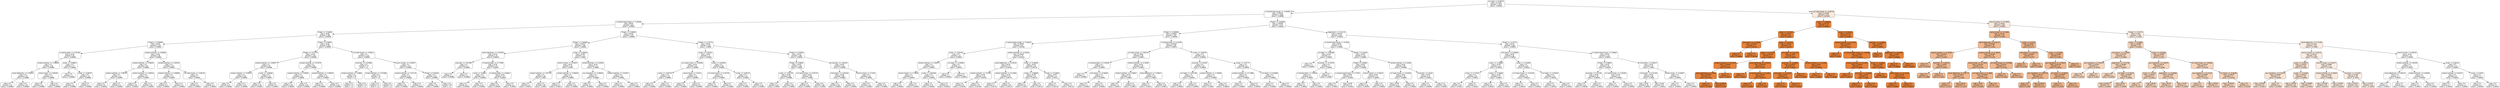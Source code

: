 digraph Tree {
node [shape=box, style="filled, rounded", color="black", fontname=helvetica] ;
edge [fontname=helvetica] ;
0 [label="LLC-loads <= 0.69775\nmae = 0.07195\nsamples = 1575\nvalue = -0.99984", fillcolor="#e5813900"] ;
1 [label="L1-dcache-load-misses <= -0.59353\nmae = 0.00034\nsamples = 1396\nvalue = -0.99988", fillcolor="#e5813900"] ;
0 -> 1 [labeldistance=2.5, labelangle=45, headlabel="True"] ;
2 [label="L1-dcache-load-misses <= -0.96494\nmae = 8e-05\nsamples = 921\nvalue = -0.99993", fillcolor="#e5813900"] ;
1 -> 2 ;
3 [label="Thread <= -0.63636\nmae = 3e-05\nsamples = 484\nvalue = -0.99999", fillcolor="#e5813900"] ;
2 -> 3 ;
4 [label="Thread <= -0.90909\nmae = 3e-05\nsamples = 129\nvalue = -0.99993", fillcolor="#e5813900"] ;
3 -> 4 ;
5 [label="L1-dcache-loads <= -0.97403\nmae = 1e-05\nsamples = 63\nvalue = -0.99989", fillcolor="#e5813900"] ;
4 -> 5 ;
6 [label="context-switches <= -0.99939\nmae = 0.0\nsamples = 46\nvalue = -0.99989", fillcolor="#e5813900"] ;
5 -> 6 ;
7 [label="cache-references <= -0.99222\nmae = 0.0\nsamples = 35\nvalue = -0.99989", fillcolor="#e5813900"] ;
6 -> 7 ;
8 [label="mae = 0.0\nsamples = 12\nvalue = -0.99989", fillcolor="#e5813900"] ;
7 -> 8 ;
9 [label="mae = 0.0\nsamples = 23\nvalue = -0.99989", fillcolor="#e5813900"] ;
7 -> 9 ;
10 [label="cache-misses <= -0.99282\nmae = 0.0\nsamples = 11\nvalue = -0.99989", fillcolor="#e5813900"] ;
6 -> 10 ;
11 [label="mae = 0.0\nsamples = 8\nvalue = -0.99989", fillcolor="#e5813900"] ;
10 -> 11 ;
12 [label="mae = 0.0\nsamples = 3\nvalue = -0.99989", fillcolor="#e5813900"] ;
10 -> 12 ;
13 [label="cycles <= -0.98821\nmae = 0.0\nsamples = 17\nvalue = -0.99986", fillcolor="#e5813900"] ;
5 -> 13 ;
14 [label="mae = 0.0\nsamples = 7\nvalue = -0.99986", fillcolor="#e5813900"] ;
13 -> 14 ;
15 [label="cycles <= -0.98797\nmae = 0.0\nsamples = 10\nvalue = -0.99986", fillcolor="#e5813900"] ;
13 -> 15 ;
16 [label="mae = 0.0\nsamples = 9\nvalue = -0.99986", fillcolor="#e5813900"] ;
15 -> 16 ;
17 [label="mae = 0.0\nsamples = 1\nvalue = -0.99986", fillcolor="#e5813900"] ;
15 -> 17 ;
18 [label="context-switches <= -0.99263\nmae = 1e-05\nsamples = 66\nvalue = -0.99994", fillcolor="#e5813900"] ;
4 -> 18 ;
19 [label="context-switches <= -0.99642\nmae = 0.0\nsamples = 48\nvalue = -0.99994", fillcolor="#e5813900"] ;
18 -> 19 ;
20 [label="context-switches <= -0.99745\nmae = 0.0\nsamples = 11\nvalue = -0.99995", fillcolor="#e5813900"] ;
19 -> 20 ;
21 [label="mae = 0.0\nsamples = 6\nvalue = -0.99995", fillcolor="#e5813900"] ;
20 -> 21 ;
22 [label="mae = 0.0\nsamples = 5\nvalue = -0.99995", fillcolor="#e5813900"] ;
20 -> 22 ;
23 [label="context-switches <= -0.99516\nmae = 0.0\nsamples = 37\nvalue = -0.99994", fillcolor="#e5813900"] ;
19 -> 23 ;
24 [label="mae = 0.0\nsamples = 18\nvalue = -0.99994", fillcolor="#e5813900"] ;
23 -> 24 ;
25 [label="mae = 0.0\nsamples = 19\nvalue = -0.99994", fillcolor="#e5813900"] ;
23 -> 25 ;
26 [label="context-switches <= -0.98706\nmae = 0.0\nsamples = 18\nvalue = -0.99993", fillcolor="#e5813900"] ;
18 -> 26 ;
27 [label="context-switches <= -0.98908\nmae = 0.0\nsamples = 11\nvalue = -0.99993", fillcolor="#e5813900"] ;
26 -> 27 ;
28 [label="mae = 0.0\nsamples = 5\nvalue = -0.99993", fillcolor="#e5813900"] ;
27 -> 28 ;
29 [label="mae = 0.0\nsamples = 6\nvalue = -0.99993", fillcolor="#e5813900"] ;
27 -> 29 ;
30 [label="LLC-load-misses <= -0.99716\nmae = 0.0\nsamples = 7\nvalue = -0.99993", fillcolor="#e5813900"] ;
26 -> 30 ;
31 [label="mae = 0.0\nsamples = 6\nvalue = -0.99993", fillcolor="#e5813900"] ;
30 -> 31 ;
32 [label="mae = 0.0\nsamples = 1\nvalue = -0.99993", fillcolor="#e5813900"] ;
30 -> 32 ;
33 [label="Thread <= 0.09091\nmae = 1e-05\nsamples = 355\nvalue = -0.99999", fillcolor="#e5813900"] ;
3 -> 33 ;
34 [label="Thread <= -0.27273\nmae = 1e-05\nsamples = 136\nvalue = -0.99998", fillcolor="#e5813900"] ;
33 -> 34 ;
35 [label="context-switches <= -0.98207\nmae = 0.0\nsamples = 67\nvalue = -0.99998", fillcolor="#e5813900"] ;
34 -> 35 ;
36 [label="context-switches <= -0.99216\nmae = 0.0\nsamples = 46\nvalue = -0.99998", fillcolor="#e5813900"] ;
35 -> 36 ;
37 [label="mae = 0.0\nsamples = 27\nvalue = -0.99998", fillcolor="#e5813900"] ;
36 -> 37 ;
38 [label="mae = 0.0\nsamples = 19\nvalue = -0.99998", fillcolor="#e5813900"] ;
36 -> 38 ;
39 [label="cycles <= -0.98482\nmae = 0.0\nsamples = 21\nvalue = -0.99997", fillcolor="#e5813900"] ;
35 -> 39 ;
40 [label="mae = 0.0\nsamples = 16\nvalue = -0.99997", fillcolor="#e5813900"] ;
39 -> 40 ;
41 [label="mae = 0.0\nsamples = 5\nvalue = -0.99997", fillcolor="#e5813900"] ;
39 -> 41 ;
42 [label="context-switches <= -0.97879\nmae = 0.0\nsamples = 69\nvalue = -0.99999", fillcolor="#e5813900"] ;
34 -> 42 ;
43 [label="context-switches <= -0.98932\nmae = 0.0\nsamples = 44\nvalue = -0.99999", fillcolor="#e5813900"] ;
42 -> 43 ;
44 [label="mae = 0.0\nsamples = 28\nvalue = -0.99999", fillcolor="#e5813900"] ;
43 -> 44 ;
45 [label="mae = 0.0\nsamples = 16\nvalue = -0.99999", fillcolor="#e5813900"] ;
43 -> 45 ;
46 [label="context-switches <= -0.96675\nmae = 0.0\nsamples = 25\nvalue = -0.99998", fillcolor="#e5813900"] ;
42 -> 46 ;
47 [label="mae = 0.0\nsamples = 6\nvalue = -0.99998", fillcolor="#e5813900"] ;
46 -> 47 ;
48 [label="mae = 0.0\nsamples = 19\nvalue = -0.99998", fillcolor="#e5813900"] ;
46 -> 48 ;
49 [label="LLC-load-misses <= -0.99411\nmae = 0.0\nsamples = 219\nvalue = -0.99999", fillcolor="#e5813900"] ;
33 -> 49 ;
50 [label="branches <= -0.97688\nmae = 0.0\nsamples = 72\nvalue = -1.0", fillcolor="#e5813900"] ;
49 -> 50 ;
51 [label="context-switches <= -0.9865\nmae = 0.0\nsamples = 50\nvalue = -1.0", fillcolor="#e5813900"] ;
50 -> 51 ;
52 [label="mae = 0.0\nsamples = 27\nvalue = -1.0", fillcolor="#e5813900"] ;
51 -> 52 ;
53 [label="mae = 0.0\nsamples = 23\nvalue = -1.0", fillcolor="#e5813900"] ;
51 -> 53 ;
54 [label="context-switches <= -0.97688\nmae = 0.0\nsamples = 22\nvalue = -1.0", fillcolor="#e5813900"] ;
50 -> 54 ;
55 [label="mae = 0.0\nsamples = 17\nvalue = -1.0", fillcolor="#e5813900"] ;
54 -> 55 ;
56 [label="mae = 0.0\nsamples = 5\nvalue = -1.0", fillcolor="#e5813900"] ;
54 -> 56 ;
57 [label="branch-misses <= -0.95207\nmae = 0.0\nsamples = 147\nvalue = -0.99999", fillcolor="#e5813900"] ;
49 -> 57 ;
58 [label="context-switches <= -0.97119\nmae = 0.0\nsamples = 23\nvalue = -0.99999", fillcolor="#e5813900"] ;
57 -> 58 ;
59 [label="mae = 0.0\nsamples = 16\nvalue = -0.99999", fillcolor="#e5813900"] ;
58 -> 59 ;
60 [label="mae = 0.0\nsamples = 7\nvalue = -0.99999", fillcolor="#e5813900"] ;
58 -> 60 ;
61 [label="Thread <= 0.81818\nmae = 0.0\nsamples = 124\nvalue = -0.99999", fillcolor="#e5813900"] ;
57 -> 61 ;
62 [label="mae = 0.0\nsamples = 76\nvalue = -0.99999", fillcolor="#e5813900"] ;
61 -> 62 ;
63 [label="mae = 0.0\nsamples = 48\nvalue = -1.0", fillcolor="#e5813900"] ;
61 -> 63 ;
64 [label="Thread <= -0.63636\nmae = 9e-05\nsamples = 437\nvalue = -0.99989", fillcolor="#e5813900"] ;
2 -> 64 ;
65 [label="Thread <= -0.90909\nmae = 0.00011\nsamples = 100\nvalue = -0.99963", fillcolor="#e5813900"] ;
64 -> 65 ;
66 [label="cache-references <= -0.97046\nmae = 3e-05\nsamples = 43\nvalue = -0.99948", fillcolor="#e5813900"] ;
65 -> 66 ;
67 [label="branches <= -0.97589\nmae = 0.0\nsamples = 2\nvalue = -0.99986", fillcolor="#e5813900"] ;
66 -> 67 ;
68 [label="mae = 0.0\nsamples = 1\nvalue = -0.99986", fillcolor="#e5813900"] ;
67 -> 68 ;
69 [label="mae = 0.0\nsamples = 1\nvalue = -0.99986", fillcolor="#e5813900"] ;
67 -> 69 ;
70 [label="L1-dcache-loads <= -0.77398\nmae = 1e-05\nsamples = 41\nvalue = -0.99947", fillcolor="#e5813900"] ;
66 -> 70 ;
71 [label="cycles <= -0.8601\nmae = 0.0\nsamples = 21\nvalue = -0.99948", fillcolor="#e5813900"] ;
70 -> 71 ;
72 [label="mae = 0.0\nsamples = 6\nvalue = -0.99948", fillcolor="#e5813900"] ;
71 -> 72 ;
73 [label="mae = 0.0\nsamples = 15\nvalue = -0.99948", fillcolor="#e5813900"] ;
71 -> 73 ;
74 [label="L1-dcache-loads <= -0.66811\nmae = 1e-05\nsamples = 20\nvalue = -0.99945", fillcolor="#e5813900"] ;
70 -> 74 ;
75 [label="mae = 0.0\nsamples = 19\nvalue = -0.99945", fillcolor="#e5813900"] ;
74 -> 75 ;
76 [label="mae = 0.0\nsamples = 1\nvalue = -0.99934", fillcolor="#e5813900"] ;
74 -> 76 ;
77 [label="cycles <= -0.82963\nmae = 2e-05\nsamples = 57\nvalue = -0.9997", fillcolor="#e5813900"] ;
65 -> 77 ;
78 [label="branch-misses <= -0.35507\nmae = 1e-05\nsamples = 44\nvalue = -0.9997", fillcolor="#e5813900"] ;
77 -> 78 ;
79 [label="context-switches <= -0.87143\nmae = 0.0\nsamples = 29\nvalue = -0.9997", fillcolor="#e5813900"] ;
78 -> 79 ;
80 [label="mae = 0.0\nsamples = 3\nvalue = -0.99972", fillcolor="#e5813900"] ;
79 -> 80 ;
81 [label="mae = 0.0\nsamples = 26\nvalue = -0.9997", fillcolor="#e5813900"] ;
79 -> 81 ;
82 [label="context-switches <= -0.86945\nmae = 0.0\nsamples = 15\nvalue = -0.99969", fillcolor="#e5813900"] ;
78 -> 82 ;
83 [label="mae = 0.0\nsamples = 1\nvalue = -0.99971", fillcolor="#e5813900"] ;
82 -> 83 ;
84 [label="mae = 0.0\nsamples = 14\nvalue = -0.99969", fillcolor="#e5813900"] ;
82 -> 84 ;
85 [label="context-switches <= -0.83533\nmae = 1e-05\nsamples = 13\nvalue = -0.99963", fillcolor="#e5813900"] ;
77 -> 85 ;
86 [label="cpu-migrations <= -0.99928\nmae = 0.0\nsamples = 3\nvalue = -0.99966", fillcolor="#e5813900"] ;
85 -> 86 ;
87 [label="mae = 0.0\nsamples = 1\nvalue = -0.99965", fillcolor="#e5813900"] ;
86 -> 87 ;
88 [label="mae = 0.0\nsamples = 2\nvalue = -0.99966", fillcolor="#e5813900"] ;
86 -> 88 ;
89 [label="context-switches <= -0.82817\nmae = 0.0\nsamples = 10\nvalue = -0.99962", fillcolor="#e5813900"] ;
85 -> 89 ;
90 [label="mae = 0.0\nsamples = 4\nvalue = -0.99963", fillcolor="#e5813900"] ;
89 -> 90 ;
91 [label="mae = 0.0\nsamples = 6\nvalue = -0.99962", fillcolor="#e5813900"] ;
89 -> 91 ;
92 [label="Thread <= -0.27273\nmae = 3e-05\nsamples = 337\nvalue = -0.9999", fillcolor="#e5813900"] ;
64 -> 92 ;
93 [label="cycles <= -0.82311\nmae = 1e-05\nsamples = 71\nvalue = -0.99983", fillcolor="#e5813900"] ;
92 -> 93 ;
94 [label="LLC-store-misses <= -0.93654\nmae = 1e-05\nsamples = 41\nvalue = -0.99985", fillcolor="#e5813900"] ;
93 -> 94 ;
95 [label="cycles <= -0.84725\nmae = 0.0\nsamples = 26\nvalue = -0.99985", fillcolor="#e5813900"] ;
94 -> 95 ;
96 [label="mae = 0.0\nsamples = 5\nvalue = -0.99985", fillcolor="#e5813900"] ;
95 -> 96 ;
97 [label="mae = 0.0\nsamples = 21\nvalue = -0.99985", fillcolor="#e5813900"] ;
95 -> 97 ;
98 [label="cache-misses <= -0.9221\nmae = 0.0\nsamples = 15\nvalue = -0.99983", fillcolor="#e5813900"] ;
94 -> 98 ;
99 [label="mae = 0.0\nsamples = 9\nvalue = -0.99983", fillcolor="#e5813900"] ;
98 -> 99 ;
100 [label="mae = 0.0\nsamples = 6\nvalue = -0.99983", fillcolor="#e5813900"] ;
98 -> 100 ;
101 [label="cycles <= -0.81005\nmae = 0.0\nsamples = 30\nvalue = -0.99981", fillcolor="#e5813900"] ;
93 -> 101 ;
102 [label="LLC-store-misses <= -0.92705\nmae = 0.0\nsamples = 6\nvalue = -0.99983", fillcolor="#e5813900"] ;
101 -> 102 ;
103 [label="mae = 0.0\nsamples = 5\nvalue = -0.99983", fillcolor="#e5813900"] ;
102 -> 103 ;
104 [label="mae = 0.0\nsamples = 1\nvalue = -0.99982", fillcolor="#e5813900"] ;
102 -> 104 ;
105 [label="cycles <= -0.80115\nmae = 0.0\nsamples = 24\nvalue = -0.99981", fillcolor="#e5813900"] ;
101 -> 105 ;
106 [label="mae = 0.0\nsamples = 12\nvalue = -0.99981", fillcolor="#e5813900"] ;
105 -> 106 ;
107 [label="mae = 0.0\nsamples = 12\nvalue = -0.99981", fillcolor="#e5813900"] ;
105 -> 107 ;
108 [label="Thread <= 0.45455\nmae = 2e-05\nsamples = 266\nvalue = -0.99991", fillcolor="#e5813900"] ;
92 -> 108 ;
109 [label="Thread <= 0.09091\nmae = 1e-05\nsamples = 135\nvalue = -0.9999", fillcolor="#e5813900"] ;
108 -> 109 ;
110 [label="cycles <= -0.81745\nmae = 1e-05\nsamples = 66\nvalue = -0.99988", fillcolor="#e5813900"] ;
109 -> 110 ;
111 [label="mae = 0.0\nsamples = 23\nvalue = -0.9999", fillcolor="#e5813900"] ;
110 -> 111 ;
112 [label="mae = 0.0\nsamples = 43\nvalue = -0.99987", fillcolor="#e5813900"] ;
110 -> 112 ;
113 [label="LLC-store-misses <= -0.95775\nmae = 1e-05\nsamples = 69\nvalue = -0.9999", fillcolor="#e5813900"] ;
109 -> 113 ;
114 [label="mae = 0.0\nsamples = 21\nvalue = -0.99992", fillcolor="#e5813900"] ;
113 -> 114 ;
115 [label="mae = 0.0\nsamples = 48\nvalue = -0.9999", fillcolor="#e5813900"] ;
113 -> 115 ;
116 [label="branches <= -0.61941\nmae = 1e-05\nsamples = 131\nvalue = -0.99993", fillcolor="#e5813900"] ;
108 -> 116 ;
117 [label="instructions <= -0.66154\nmae = 1e-05\nsamples = 88\nvalue = -0.99994", fillcolor="#e5813900"] ;
116 -> 117 ;
118 [label="mae = 0.0\nsamples = 46\nvalue = -0.99994", fillcolor="#e5813900"] ;
117 -> 118 ;
119 [label="mae = 0.0\nsamples = 42\nvalue = -0.99993", fillcolor="#e5813900"] ;
117 -> 119 ;
120 [label="branch-misses <= -0.3181\nmae = 0.0\nsamples = 43\nvalue = -0.99991", fillcolor="#e5813900"] ;
116 -> 120 ;
121 [label="mae = 0.0\nsamples = 12\nvalue = -0.99991", fillcolor="#e5813900"] ;
120 -> 121 ;
122 [label="mae = 0.0\nsamples = 31\nvalue = -0.99991", fillcolor="#e5813900"] ;
120 -> 122 ;
123 [label="Thread <= -0.63636\nmae = 0.00049\nsamples = 475\nvalue = -0.99939", fillcolor="#e5813900"] ;
1 -> 123 ;
124 [label="Thread <= -0.90909\nmae = 0.00063\nsamples = 161\nvalue = -0.99839", fillcolor="#e5813900"] ;
123 -> 124 ;
125 [label="L1-dcache-load-misses <= -0.00622\nmae = 0.00055\nsamples = 92\nvalue = -0.99766", fillcolor="#e5813900"] ;
124 -> 125 ;
126 [label="cycles <= -0.81242\nmae = 0.0\nsamples = 22\nvalue = -0.99934", fillcolor="#e5813900"] ;
125 -> 126 ;
127 [label="context-switches <= -0.85672\nmae = 0.0\nsamples = 19\nvalue = -0.99934", fillcolor="#e5813900"] ;
126 -> 127 ;
128 [label="branch-misses <= -0.78263\nmae = 0.0\nsamples = 5\nvalue = -0.99934", fillcolor="#e5813900"] ;
127 -> 128 ;
129 [label="mae = 0.0\nsamples = 4\nvalue = -0.99934", fillcolor="#e5813900"] ;
128 -> 129 ;
130 [label="mae = 0.0\nsamples = 1\nvalue = -0.99934", fillcolor="#e5813900"] ;
128 -> 130 ;
131 [label="cycles <= -0.81288\nmae = 0.0\nsamples = 14\nvalue = -0.99934", fillcolor="#e5813900"] ;
127 -> 131 ;
132 [label="mae = 0.0\nsamples = 12\nvalue = -0.99934", fillcolor="#e5813900"] ;
131 -> 132 ;
133 [label="mae = 0.0\nsamples = 2\nvalue = -0.99934", fillcolor="#e5813900"] ;
131 -> 133 ;
134 [label="LLC-loads <= -0.92854\nmae = 0.0\nsamples = 3\nvalue = -0.99934", fillcolor="#e5813900"] ;
126 -> 134 ;
135 [label="mae = 0.0\nsamples = 2\nvalue = -0.99934", fillcolor="#e5813900"] ;
134 -> 135 ;
136 [label="mae = 0.0\nsamples = 1\nvalue = -0.99933", fillcolor="#e5813900"] ;
134 -> 136 ;
137 [label="context-switches <= -0.35405\nmae = 0.00019\nsamples = 70\nvalue = -0.99764", fillcolor="#e5813900"] ;
125 -> 137 ;
138 [label="cache-references <= -0.49116\nmae = 6e-05\nsamples = 47\nvalue = -0.99766", fillcolor="#e5813900"] ;
137 -> 138 ;
139 [label="context-switches <= -0.4143\nmae = 1e-05\nsamples = 24\nvalue = -0.99764", fillcolor="#e5813900"] ;
138 -> 139 ;
140 [label="mae = 0.0\nsamples = 9\nvalue = -0.99765", fillcolor="#e5813900"] ;
139 -> 140 ;
141 [label="mae = 0.0\nsamples = 15\nvalue = -0.99763", fillcolor="#e5813900"] ;
139 -> 141 ;
142 [label="context-switches <= -0.44384\nmae = 1e-05\nsamples = 23\nvalue = -0.99775", fillcolor="#e5813900"] ;
138 -> 142 ;
143 [label="mae = 0.0\nsamples = 7\nvalue = -0.99776", fillcolor="#e5813900"] ;
142 -> 143 ;
144 [label="mae = 0.0\nsamples = 16\nvalue = -0.99775", fillcolor="#e5813900"] ;
142 -> 144 ;
145 [label="cycles <= -0.08292\nmae = 1e-05\nsamples = 23\nvalue = -0.99718", fillcolor="#e5813900"] ;
137 -> 145 ;
146 [label="cycles <= -0.08663\nmae = 1e-05\nsamples = 12\nvalue = -0.99719", fillcolor="#e5813900"] ;
145 -> 146 ;
147 [label="mae = 0.0\nsamples = 6\nvalue = -0.9972", fillcolor="#e5813900"] ;
146 -> 147 ;
148 [label="mae = 0.0\nsamples = 6\nvalue = -0.99719", fillcolor="#e5813900"] ;
146 -> 148 ;
149 [label="cycles <= -0.07862\nmae = 1e-05\nsamples = 11\nvalue = -0.99717", fillcolor="#e5813900"] ;
145 -> 149 ;
150 [label="mae = 0.0\nsamples = 7\nvalue = -0.99718", fillcolor="#e5813900"] ;
149 -> 150 ;
151 [label="mae = 0.0\nsamples = 4\nvalue = -0.99715", fillcolor="#e5813900"] ;
149 -> 151 ;
152 [label="L1-dcache-stores <= 0.54299\nmae = 0.00016\nsamples = 69\nvalue = -0.99871", fillcolor="#e5813900"] ;
124 -> 152 ;
153 [label="LLC-load-misses <= -0.86715\nmae = 0.0001\nsamples = 49\nvalue = -0.99871", fillcolor="#e5813900"] ;
152 -> 153 ;
154 [label="L1-dcache-loads <= -0.56546\nmae = 0.0\nsamples = 5\nvalue = -0.99962", fillcolor="#e5813900"] ;
153 -> 154 ;
155 [label="mae = 0.0\nsamples = 1\nvalue = -0.99964", fillcolor="#e5813900"] ;
154 -> 155 ;
156 [label="instructions <= -0.56583\nmae = 0.0\nsamples = 4\nvalue = -0.99962", fillcolor="#e5813900"] ;
154 -> 156 ;
157 [label="mae = 0.0\nsamples = 1\nvalue = -0.99963", fillcolor="#e5813900"] ;
156 -> 157 ;
158 [label="mae = 0.0\nsamples = 3\nvalue = -0.99962", fillcolor="#e5813900"] ;
156 -> 158 ;
159 [label="context-switches <= -0.33997\nmae = 1e-05\nsamples = 44\nvalue = -0.99871", fillcolor="#e5813900"] ;
153 -> 159 ;
160 [label="context-switches <= -0.36837\nmae = 1e-05\nsamples = 21\nvalue = -0.99872", fillcolor="#e5813900"] ;
159 -> 160 ;
161 [label="mae = 0.0\nsamples = 1\nvalue = -0.99877", fillcolor="#e5813900"] ;
160 -> 161 ;
162 [label="mae = 0.0\nsamples = 20\nvalue = -0.99872", fillcolor="#e5813900"] ;
160 -> 162 ;
163 [label="cache-references <= -0.59972\nmae = 0.0\nsamples = 23\nvalue = -0.99871", fillcolor="#e5813900"] ;
159 -> 163 ;
164 [label="mae = 0.0\nsamples = 7\nvalue = -0.99871", fillcolor="#e5813900"] ;
163 -> 164 ;
165 [label="mae = 0.0\nsamples = 16\nvalue = -0.99871", fillcolor="#e5813900"] ;
163 -> 165 ;
166 [label="cycles <= -0.08275\nmae = 0.0\nsamples = 20\nvalue = -0.99839", fillcolor="#e5813900"] ;
152 -> 166 ;
167 [label="branches <= 0.25267\nmae = 0.0\nsamples = 12\nvalue = -0.99839", fillcolor="#e5813900"] ;
166 -> 167 ;
168 [label="LLC-loads <= -0.51796\nmae = 0.0\nsamples = 8\nvalue = -0.99839", fillcolor="#e5813900"] ;
167 -> 168 ;
169 [label="mae = 0.0\nsamples = 6\nvalue = -0.99839", fillcolor="#e5813900"] ;
168 -> 169 ;
170 [label="mae = 0.0\nsamples = 2\nvalue = -0.99839", fillcolor="#e5813900"] ;
168 -> 170 ;
171 [label="context-switches <= -0.18659\nmae = 0.0\nsamples = 4\nvalue = -0.99839", fillcolor="#e5813900"] ;
167 -> 171 ;
172 [label="mae = 0.0\nsamples = 1\nvalue = -0.9984", fillcolor="#e5813900"] ;
171 -> 172 ;
173 [label="mae = 0.0\nsamples = 3\nvalue = -0.99839", fillcolor="#e5813900"] ;
171 -> 173 ;
174 [label="cycles <= -0.07771\nmae = 0.0\nsamples = 8\nvalue = -0.99838", fillcolor="#e5813900"] ;
166 -> 174 ;
175 [label="context-switches <= -0.17886\nmae = 0.0\nsamples = 6\nvalue = -0.99838", fillcolor="#e5813900"] ;
174 -> 175 ;
176 [label="mae = 0.0\nsamples = 2\nvalue = -0.99838", fillcolor="#e5813900"] ;
175 -> 176 ;
177 [label="mae = 0.0\nsamples = 4\nvalue = -0.99838", fillcolor="#e5813900"] ;
175 -> 177 ;
178 [label="LLC-stores <= 0.03688\nmae = 0.0\nsamples = 2\nvalue = -0.99838", fillcolor="#e5813900"] ;
174 -> 178 ;
179 [label="mae = 0.0\nsamples = 1\nvalue = -0.99838", fillcolor="#e5813900"] ;
178 -> 179 ;
180 [label="mae = 0.0\nsamples = 1\nvalue = -0.99838", fillcolor="#e5813900"] ;
178 -> 180 ;
181 [label="page-faults <= -0.51113\nmae = 0.00015\nsamples = 314\nvalue = -0.99948", fillcolor="#e5813900"] ;
123 -> 181 ;
182 [label="L1-dcache-load-misses <= -0.0056\nmae = 6e-05\nsamples = 131\nvalue = -0.99964", fillcolor="#e5813900"] ;
181 -> 182 ;
183 [label="LLC-loads <= -0.90289\nmae = 1e-05\nsamples = 9\nvalue = -0.99992", fillcolor="#e5813900"] ;
182 -> 183 ;
184 [label="mae = 0.0\nsamples = 2\nvalue = -0.99987", fillcolor="#e5813900"] ;
183 -> 184 ;
185 [label="branches <= -0.70378\nmae = 0.0\nsamples = 7\nvalue = -0.99992", fillcolor="#e5813900"] ;
183 -> 185 ;
186 [label="L1-dcache-loads <= -0.5626\nmae = 0.0\nsamples = 6\nvalue = -0.99992", fillcolor="#e5813900"] ;
185 -> 186 ;
187 [label="mae = 0.0\nsamples = 5\nvalue = -0.99992", fillcolor="#e5813900"] ;
186 -> 187 ;
188 [label="mae = 0.0\nsamples = 1\nvalue = -0.99993", fillcolor="#e5813900"] ;
186 -> 188 ;
189 [label="mae = 0.0\nsamples = 1\nvalue = -0.9999", fillcolor="#e5813900"] ;
185 -> 189 ;
190 [label="Thread <= 0.45455\nmae = 4e-05\nsamples = 122\nvalue = -0.99963", fillcolor="#e5813900"] ;
182 -> 190 ;
191 [label="Thread <= 0.09091\nmae = 4e-05\nsamples = 32\nvalue = -0.99955", fillcolor="#e5813900"] ;
190 -> 191 ;
192 [label="L1-dcache-load-misses <= 0.77537\nmae = 4e-05\nsamples = 5\nvalue = -0.99941", fillcolor="#e5813900"] ;
191 -> 192 ;
193 [label="mae = 0.0\nsamples = 1\nvalue = -0.99927", fillcolor="#e5813900"] ;
192 -> 193 ;
194 [label="mae = 1e-05\nsamples = 4\nvalue = -0.99941", fillcolor="#e5813900"] ;
192 -> 194 ;
195 [label="branch-misses <= -0.20872\nmae = 2e-05\nsamples = 27\nvalue = -0.99955", fillcolor="#e5813900"] ;
191 -> 195 ;
196 [label="mae = 0.0\nsamples = 15\nvalue = -0.99955", fillcolor="#e5813900"] ;
195 -> 196 ;
197 [label="mae = 0.0\nsamples = 12\nvalue = -0.99958", fillcolor="#e5813900"] ;
195 -> 197 ;
198 [label="context-switches <= 0.10464\nmae = 2e-05\nsamples = 90\nvalue = -0.99966", fillcolor="#e5813900"] ;
190 -> 198 ;
199 [label="LLC-load-misses <= -0.52928\nmae = 1e-05\nsamples = 43\nvalue = -0.99963", fillcolor="#e5813900"] ;
198 -> 199 ;
200 [label="mae = 1e-05\nsamples = 21\nvalue = -0.99964", fillcolor="#e5813900"] ;
199 -> 200 ;
201 [label="mae = 0.0\nsamples = 22\nvalue = -0.99962", fillcolor="#e5813900"] ;
199 -> 201 ;
202 [label="branches <= 0.0442\nmae = 1e-05\nsamples = 47\nvalue = -0.99967", fillcolor="#e5813900"] ;
198 -> 202 ;
203 [label="mae = 0.0\nsamples = 11\nvalue = -0.99968", fillcolor="#e5813900"] ;
202 -> 203 ;
204 [label="mae = 0.0\nsamples = 36\nvalue = -0.99967", fillcolor="#e5813900"] ;
202 -> 204 ;
205 [label="Thread <= -0.27273\nmae = 9e-05\nsamples = 183\nvalue = -0.99939", fillcolor="#e5813900"] ;
181 -> 205 ;
206 [label="instructions <= 0.59829\nmae = 4e-05\nsamples = 62\nvalue = -0.99924", fillcolor="#e5813900"] ;
205 -> 206 ;
207 [label="cycles <= -0.16966\nmae = 2e-05\nsamples = 41\nvalue = -0.99925", fillcolor="#e5813900"] ;
206 -> 207 ;
208 [label="cycles <= -0.17813\nmae = 0.0\nsamples = 20\nvalue = -0.99927", fillcolor="#e5813900"] ;
207 -> 208 ;
209 [label="mae = 0.0\nsamples = 13\nvalue = -0.99927", fillcolor="#e5813900"] ;
208 -> 209 ;
210 [label="mae = 0.0\nsamples = 7\nvalue = -0.99927", fillcolor="#e5813900"] ;
208 -> 210 ;
211 [label="cycles <= -0.15606\nmae = 1e-05\nsamples = 21\nvalue = -0.99924", fillcolor="#e5813900"] ;
207 -> 211 ;
212 [label="mae = 0.0\nsamples = 6\nvalue = -0.99925", fillcolor="#e5813900"] ;
211 -> 212 ;
213 [label="mae = 0.0\nsamples = 15\nvalue = -0.99923", fillcolor="#e5813900"] ;
211 -> 213 ;
214 [label="cycles <= -0.04356\nmae = 0.0\nsamples = 21\nvalue = -0.99916", fillcolor="#e5813900"] ;
206 -> 214 ;
215 [label="LLC-store-misses <= -0.87293\nmae = 0.0\nsamples = 6\nvalue = -0.99916", fillcolor="#e5813900"] ;
214 -> 215 ;
216 [label="mae = 0.0\nsamples = 4\nvalue = -0.99916", fillcolor="#e5813900"] ;
215 -> 216 ;
217 [label="mae = 0.0\nsamples = 2\nvalue = -0.99916", fillcolor="#e5813900"] ;
215 -> 217 ;
218 [label="LLC-loads <= -0.45619\nmae = 0.0\nsamples = 15\nvalue = -0.99916", fillcolor="#e5813900"] ;
214 -> 218 ;
219 [label="mae = 0.0\nsamples = 13\nvalue = -0.99916", fillcolor="#e5813900"] ;
218 -> 219 ;
220 [label="mae = 0.0\nsamples = 2\nvalue = -0.99915", fillcolor="#e5813900"] ;
218 -> 220 ;
221 [label="L1-dcache-load-misses <= 0.96907\nmae = 4e-05\nsamples = 121\nvalue = -0.99941", fillcolor="#e5813900"] ;
205 -> 221 ;
222 [label="Thread <= 0.09091\nmae = 3e-05\nsamples = 34\nvalue = -0.99949", fillcolor="#e5813900"] ;
221 -> 222 ;
223 [label="branches <= 0.11146\nmae = 1e-05\nsamples = 25\nvalue = -0.99948", fillcolor="#e5813900"] ;
222 -> 223 ;
224 [label="mae = 0.0\nsamples = 24\nvalue = -0.99948", fillcolor="#e5813900"] ;
223 -> 224 ;
225 [label="mae = 0.0\nsamples = 1\nvalue = -0.99941", fillcolor="#e5813900"] ;
223 -> 225 ;
226 [label="LLC-store-misses <= -0.63352\nmae = 1e-05\nsamples = 9\nvalue = -0.99958", fillcolor="#e5813900"] ;
222 -> 226 ;
227 [label="mae = 0.0\nsamples = 3\nvalue = -0.99955", fillcolor="#e5813900"] ;
226 -> 227 ;
228 [label="mae = 0.0\nsamples = 6\nvalue = -0.99958", fillcolor="#e5813900"] ;
226 -> 228 ;
229 [label="instructions <= 0.99147\nmae = 2e-05\nsamples = 87\nvalue = -0.9994", fillcolor="#e5813900"] ;
221 -> 229 ;
230 [label="instructions <= 0.21429\nmae = 1e-05\nsamples = 85\nvalue = -0.9994", fillcolor="#e5813900"] ;
229 -> 230 ;
231 [label="mae = 1e-05\nsamples = 18\nvalue = -0.99938", fillcolor="#e5813900"] ;
230 -> 231 ;
232 [label="mae = 1e-05\nsamples = 67\nvalue = -0.99941", fillcolor="#e5813900"] ;
230 -> 232 ;
233 [label="cache-misses <= -0.55657\nmae = 0.0\nsamples = 2\nvalue = -0.99955", fillcolor="#e5813900"] ;
229 -> 233 ;
234 [label="mae = 0.0\nsamples = 1\nvalue = -0.99955", fillcolor="#e5813900"] ;
233 -> 234 ;
235 [label="mae = 0.0\nsamples = 1\nvalue = -0.99955", fillcolor="#e5813900"] ;
233 -> 235 ;
236 [label="LLC-load-misses <= -0.69719\nmae = 0.42166\nsamples = 179\nvalue = -0.65338", fillcolor="#e581392c"] ;
0 -> 236 [labeldistance=2.5, labelangle=-45, headlabel="False"] ;
237 [label="cycles <= -0.36839\nmae = 0.00779\nsamples = 24\nvalue = 0.98606", fillcolor="#e58139fd"] ;
236 -> 237 ;
238 [label="cycles <= -0.37429\nmae = 0.00427\nsamples = 14\nvalue = 0.98251", fillcolor="#e58139fd"] ;
237 -> 238 ;
239 [label="instructions <= -0.33808\nmae = 0.00033\nsamples = 2\nvalue = 0.96726", fillcolor="#e58139fb"] ;
238 -> 239 ;
240 [label="mae = 0.0\nsamples = 1\nvalue = 0.96693", fillcolor="#e58139fb"] ;
239 -> 240 ;
241 [label="mae = 0.0\nsamples = 1\nvalue = 0.96758", fillcolor="#e58139fb"] ;
239 -> 241 ;
242 [label="cycles <= -0.37075\nmae = 0.00241\nsamples = 12\nvalue = 0.98279", fillcolor="#e58139fd"] ;
238 -> 242 ;
243 [label="cycles <= -0.37151\nmae = 0.00149\nsamples = 7\nvalue = 0.98071", fillcolor="#e58139fd"] ;
242 -> 243 ;
244 [label="context-switches <= -0.51318\nmae = 0.00063\nsamples = 4\nvalue = 0.9794", fillcolor="#e58139fc"] ;
243 -> 244 ;
245 [label="cache-references <= 0.5041\nmae = 0.00032\nsamples = 3\nvalue = 0.97916", fillcolor="#e58139fc"] ;
244 -> 245 ;
246 [label="mae = 0.0\nsamples = 1\nvalue = 0.97866", fillcolor="#e58139fc"] ;
245 -> 246 ;
247 [label="mae = 0.00024\nsamples = 2\nvalue = 0.9794", fillcolor="#e58139fc"] ;
245 -> 247 ;
248 [label="mae = 0.0\nsamples = 1\nvalue = 0.98071", fillcolor="#e58139fd"] ;
244 -> 248 ;
249 [label="cache-references <= 0.50555\nmae = 0.00019\nsamples = 3\nvalue = 0.9827", fillcolor="#e58139fd"] ;
243 -> 249 ;
250 [label="mae = 0.0\nsamples = 1\nvalue = 0.98231", fillcolor="#e58139fd"] ;
249 -> 250 ;
251 [label="L1-dcache-stores <= 0.20487\nmae = 9e-05\nsamples = 2\nvalue = 0.98279", fillcolor="#e58139fd"] ;
249 -> 251 ;
252 [label="mae = 0.0\nsamples = 1\nvalue = 0.98289", fillcolor="#e58139fd"] ;
251 -> 252 ;
253 [label="mae = 0.0\nsamples = 1\nvalue = 0.9827", fillcolor="#e58139fd"] ;
251 -> 253 ;
254 [label="LLC-stores <= -0.57125\nmae = 0.0006\nsamples = 5\nvalue = 0.98546", fillcolor="#e58139fd"] ;
242 -> 254 ;
255 [label="branches <= -0.26584\nmae = 0.00017\nsamples = 3\nvalue = 0.98541", fillcolor="#e58139fd"] ;
254 -> 255 ;
256 [label="instructions <= -0.33807\nmae = 3e-05\nsamples = 2\nvalue = 0.98543", fillcolor="#e58139fd"] ;
255 -> 256 ;
257 [label="mae = 0.0\nsamples = 1\nvalue = 0.98541", fillcolor="#e58139fd"] ;
256 -> 257 ;
258 [label="mae = 0.0\nsamples = 1\nvalue = 0.98546", fillcolor="#e58139fd"] ;
256 -> 258 ;
259 [label="mae = 0.0\nsamples = 1\nvalue = 0.98496", fillcolor="#e58139fd"] ;
255 -> 259 ;
260 [label="context-switches <= -0.51365\nmae = 1e-05\nsamples = 2\nvalue = 0.98668", fillcolor="#e58139fd"] ;
254 -> 260 ;
261 [label="mae = 0.0\nsamples = 1\nvalue = 0.98667", fillcolor="#e58139fd"] ;
260 -> 261 ;
262 [label="mae = 0.0\nsamples = 1\nvalue = 0.98669", fillcolor="#e58139fd"] ;
260 -> 262 ;
263 [label="cycles <= -0.36611\nmae = 0.00116\nsamples = 10\nvalue = 0.99654", fillcolor="#e58139ff"] ;
237 -> 263 ;
264 [label="context-switches <= -0.51341\nmae = 0.00046\nsamples = 7\nvalue = 0.99614", fillcolor="#e58139ff"] ;
263 -> 264 ;
265 [label="mae = 0.0\nsamples = 1\nvalue = 0.9948", fillcolor="#e58139fe"] ;
264 -> 265 ;
266 [label="L1-dcache-load-misses <= -0.42068\nmae = 0.00031\nsamples = 6\nvalue = 0.99629", fillcolor="#e58139ff"] ;
264 -> 266 ;
267 [label="context-switches <= -0.51324\nmae = 0.00014\nsamples = 3\nvalue = 0.99606", fillcolor="#e58139fe"] ;
266 -> 267 ;
268 [label="mae = 0.0\nsamples = 1\nvalue = 0.99572", fillcolor="#e58139fe"] ;
267 -> 268 ;
269 [label="branches <= -0.26699\nmae = 4e-05\nsamples = 2\nvalue = 0.9961", fillcolor="#e58139ff"] ;
267 -> 269 ;
270 [label="mae = 0.0\nsamples = 1\nvalue = 0.99614", fillcolor="#e58139ff"] ;
269 -> 270 ;
271 [label="mae = 0.0\nsamples = 1\nvalue = 0.99606", fillcolor="#e58139fe"] ;
269 -> 271 ;
272 [label="cycles <= -0.36642\nmae = 0.0001\nsamples = 3\nvalue = 0.99664", fillcolor="#e58139ff"] ;
266 -> 272 ;
273 [label="mae = 0.0\nsamples = 1\nvalue = 0.99643", fillcolor="#e58139ff"] ;
272 -> 273 ;
274 [label="cache-misses <= -0.74194\nmae = 5e-05\nsamples = 2\nvalue = 0.99669", fillcolor="#e58139ff"] ;
272 -> 274 ;
275 [label="mae = 0.0\nsamples = 1\nvalue = 0.99664", fillcolor="#e58139ff"] ;
274 -> 275 ;
276 [label="mae = 0.0\nsamples = 1\nvalue = 0.99675", fillcolor="#e58139ff"] ;
274 -> 276 ;
277 [label="branches <= -0.26635\nmae = 0.00047\nsamples = 3\nvalue = 0.99879", fillcolor="#e58139ff"] ;
263 -> 277 ;
278 [label="mae = 0.0\nsamples = 1\nvalue = 1.0", fillcolor="#e58139ff"] ;
277 -> 278 ;
279 [label="page-faults <= -0.93565\nmae = 0.0001\nsamples = 2\nvalue = 0.99869", fillcolor="#e58139ff"] ;
277 -> 279 ;
280 [label="mae = 0.0\nsamples = 1\nvalue = 0.99858", fillcolor="#e58139ff"] ;
279 -> 280 ;
281 [label="mae = 0.0\nsamples = 1\nvalue = 0.99879", fillcolor="#e58139ff"] ;
279 -> 281 ;
282 [label="branch-misses <= -0.79591\nmae = 0.23252\nsamples = 155\nvalue = -0.65805", fillcolor="#e581392c"] ;
236 -> 282 ;
283 [label="cache-misses <= -0.73803\nmae = 0.01237\nsamples = 19\nvalue = 0.11932", fillcolor="#e581398f"] ;
282 -> 283 ;
284 [label="cache-references <= 0.50721\nmae = 0.00489\nsamples = 11\nvalue = 0.11262", fillcolor="#e581398e"] ;
283 -> 284 ;
285 [label="context-switches <= -0.45352\nmae = 0.00297\nsamples = 3\nvalue = 0.10307", fillcolor="#e581398d"] ;
284 -> 285 ;
286 [label="mae = 0.0\nsamples = 1\nvalue = 0.09795", fillcolor="#e581398c"] ;
285 -> 286 ;
287 [label="branches <= -0.26174\nmae = 0.0019\nsamples = 2\nvalue = 0.10497", fillcolor="#e581398d"] ;
285 -> 287 ;
288 [label="mae = 0.0\nsamples = 1\nvalue = 0.10688", fillcolor="#e581398d"] ;
287 -> 288 ;
289 [label="mae = 0.0\nsamples = 1\nvalue = 0.10307", fillcolor="#e581398d"] ;
287 -> 289 ;
290 [label="context-switches <= -0.44625\nmae = 0.00296\nsamples = 8\nvalue = 0.11278", fillcolor="#e581398e"] ;
284 -> 290 ;
291 [label="cache-misses <= -0.73941\nmae = 0.00104\nsamples = 6\nvalue = 0.11266", fillcolor="#e581398e"] ;
290 -> 291 ;
292 [label="cache-references <= 0.50775\nmae = 0.00014\nsamples = 3\nvalue = 0.11286", fillcolor="#e581398e"] ;
291 -> 292 ;
293 [label="mae = 0.0\nsamples = 1\nvalue = 0.11312", fillcolor="#e581398e"] ;
292 -> 293 ;
294 [label="mae = 8e-05\nsamples = 2\nvalue = 0.11278", fillcolor="#e581398e"] ;
292 -> 294 ;
295 [label="LLC-load-misses <= -0.6966\nmae = 0.00093\nsamples = 3\nvalue = 0.10997", fillcolor="#e581398e"] ;
291 -> 295 ;
296 [label="mae = 7e-05\nsamples = 2\nvalue = 0.10991", fillcolor="#e581398e"] ;
295 -> 296 ;
297 [label="mae = 0.0\nsamples = 1\nvalue = 0.11262", fillcolor="#e581398e"] ;
295 -> 297 ;
298 [label="LLC-store-misses <= -0.97888\nmae = 0.00211\nsamples = 2\nvalue = 0.12143", fillcolor="#e581398f"] ;
290 -> 298 ;
299 [label="mae = 0.0\nsamples = 1\nvalue = 0.12354", fillcolor="#e581398f"] ;
298 -> 299 ;
300 [label="mae = 0.0\nsamples = 1\nvalue = 0.11932", fillcolor="#e581398f"] ;
298 -> 300 ;
301 [label="cycles <= -0.3779\nmae = 0.00451\nsamples = 8\nvalue = 0.13772", fillcolor="#e5813991"] ;
283 -> 301 ;
302 [label="instructions <= -0.33737\nmae = 0.00049\nsamples = 2\nvalue = 0.12757", fillcolor="#e5813990"] ;
301 -> 302 ;
303 [label="mae = 0.0\nsamples = 1\nvalue = 0.12709", fillcolor="#e5813990"] ;
302 -> 303 ;
304 [label="mae = 0.0\nsamples = 1\nvalue = 0.12806", fillcolor="#e5813990"] ;
302 -> 304 ;
305 [label="cycles <= -0.37058\nmae = 0.00248\nsamples = 6\nvalue = 0.13915", fillcolor="#e5813991"] ;
301 -> 305 ;
306 [label="cpu-migrations <= -0.78073\nmae = 0.00176\nsamples = 5\nvalue = 0.13819", fillcolor="#e5813991"] ;
305 -> 306 ;
307 [label="cpu-migrations <= -0.83729\nmae = 0.00113\nsamples = 3\nvalue = 0.13724", fillcolor="#e5813991"] ;
306 -> 307 ;
308 [label="mae = 0.0\nsamples = 1\nvalue = 0.1348", fillcolor="#e5813991"] ;
307 -> 308 ;
309 [label="mae = 0.00047\nsamples = 2\nvalue = 0.13772", fillcolor="#e5813991"] ;
307 -> 309 ;
310 [label="LLC-stores <= -0.56557\nmae = 0.00033\nsamples = 2\nvalue = 0.14043", fillcolor="#e5813991"] ;
306 -> 310 ;
311 [label="mae = 0.0\nsamples = 1\nvalue = 0.14076", fillcolor="#e5813991"] ;
310 -> 311 ;
312 [label="mae = 0.0\nsamples = 1\nvalue = 0.14011", fillcolor="#e5813991"] ;
310 -> 312 ;
313 [label="mae = 0.0\nsamples = 1\nvalue = 0.14423", fillcolor="#e5813992"] ;
305 -> 313 ;
314 [label="Thread <= -0.27273\nmae = 0.155\nsamples = 136\nvalue = -0.71655", fillcolor="#e5813924"] ;
282 -> 314 ;
315 [label="cycles <= -0.32895\nmae = 0.00266\nsamples = 23\nvalue = -0.34536", fillcolor="#e5813953"] ;
314 -> 315 ;
316 [label="instructions <= -0.33595\nmae = 0.00116\nsamples = 9\nvalue = -0.34859", fillcolor="#e5813953"] ;
315 -> 316 ;
317 [label="cpu-migrations <= 0.50324\nmae = 0.00012\nsamples = 2\nvalue = -0.35138", fillcolor="#e5813953"] ;
316 -> 317 ;
318 [label="mae = 0.0\nsamples = 1\nvalue = -0.35126", fillcolor="#e5813953"] ;
317 -> 318 ;
319 [label="mae = 0.0\nsamples = 1\nvalue = -0.3515", fillcolor="#e5813953"] ;
317 -> 319 ;
320 [label="page-faults <= -0.75758\nmae = 0.00069\nsamples = 7\nvalue = -0.34851", fillcolor="#e5813953"] ;
316 -> 320 ;
321 [label="mae = 0.0\nsamples = 1\nvalue = -0.34536", fillcolor="#e5813953"] ;
320 -> 321 ;
322 [label="LLC-loads <= 0.76223\nmae = 0.00028\nsamples = 6\nvalue = -0.34855", fillcolor="#e5813953"] ;
320 -> 322 ;
323 [label="mae = 0.00014\nsamples = 4\nvalue = -0.34839", fillcolor="#e5813953"] ;
322 -> 323 ;
324 [label="mae = 8e-05\nsamples = 2\nvalue = -0.34906", fillcolor="#e5813953"] ;
322 -> 324 ;
325 [label="cycles <= -0.32538\nmae = 0.00168\nsamples = 14\nvalue = -0.3442", fillcolor="#e5813954"] ;
315 -> 325 ;
326 [label="cpu-migrations <= 0.39875\nmae = 0.00074\nsamples = 7\nvalue = -0.34486", fillcolor="#e5813954"] ;
325 -> 326 ;
327 [label="cycles <= -0.3276\nmae = 0.00024\nsamples = 3\nvalue = -0.34612", fillcolor="#e5813953"] ;
326 -> 327 ;
328 [label="mae = 0.0\nsamples = 1\nvalue = -0.34557", fillcolor="#e5813953"] ;
327 -> 328 ;
329 [label="mae = 8e-05\nsamples = 2\nvalue = -0.3462", fillcolor="#e5813953"] ;
327 -> 329 ;
330 [label="page-faults <= -0.65869\nmae = 0.00035\nsamples = 4\nvalue = -0.3444", fillcolor="#e5813954"] ;
326 -> 330 ;
331 [label="mae = 9e-05\nsamples = 2\nvalue = -0.34477", fillcolor="#e5813954"] ;
330 -> 331 ;
332 [label="mae = 7e-05\nsamples = 2\nvalue = -0.34406", fillcolor="#e5813954"] ;
330 -> 332 ;
333 [label="LLC-load-misses <= -0.69584\nmae = 0.00154\nsamples = 7\nvalue = -0.34181", fillcolor="#e5813954"] ;
325 -> 333 ;
334 [label="cpu-migrations <= 0.24155\nmae = 0.00095\nsamples = 4\nvalue = -0.34112", fillcolor="#e5813954"] ;
333 -> 334 ;
335 [label="mae = 0.0\nsamples = 1\nvalue = -0.33824", fillcolor="#e5813954"] ;
334 -> 335 ;
336 [label="mae = 0.00027\nsamples = 3\nvalue = -0.34124", fillcolor="#e5813954"] ;
334 -> 336 ;
337 [label="LLC-stores <= -0.56392\nmae = 0.00073\nsamples = 3\nvalue = -0.34428", fillcolor="#e5813954"] ;
333 -> 337 ;
338 [label="mae = 0.00016\nsamples = 2\nvalue = -0.34444", fillcolor="#e5813954"] ;
337 -> 338 ;
339 [label="mae = 0.0\nsamples = 1\nvalue = -0.34239", fillcolor="#e5813954"] ;
337 -> 339 ;
340 [label="cache-references <= 0.72199\nmae = 0.1105\nsamples = 113\nvalue = -0.72092", fillcolor="#e5813924"] ;
314 -> 340 ;
341 [label="branch-misses <= -0.55132\nmae = 0.06713\nsamples = 90\nvalue = -0.71655", fillcolor="#e5813924"] ;
340 -> 341 ;
342 [label="cycles <= -0.32575\nmae = 0.00323\nsamples = 19\nvalue = -0.54991", fillcolor="#e5813939"] ;
341 -> 342 ;
343 [label="cpu-migrations <= 0.03475\nmae = 0.00096\nsamples = 3\nvalue = -0.55852", fillcolor="#e5813938"] ;
342 -> 343 ;
344 [label="mae = 0.00022\nsamples = 2\nvalue = -0.55874", fillcolor="#e5813938"] ;
343 -> 344 ;
345 [label="mae = 0.0\nsamples = 1\nvalue = -0.55608", fillcolor="#e5813939"] ;
343 -> 345 ;
346 [label="cycles <= -0.31469\nmae = 0.00222\nsamples = 16\nvalue = -0.54848", fillcolor="#e581393a"] ;
342 -> 346 ;
347 [label="mae = 0.00152\nsamples = 13\nvalue = -0.54991", fillcolor="#e5813939"] ;
346 -> 347 ;
348 [label="mae = 0.00088\nsamples = 3\nvalue = -0.54403", fillcolor="#e581393a"] ;
346 -> 348 ;
349 [label="branch-misses <= -0.36177\nmae = 0.03985\nsamples = 71\nvalue = -0.72034", fillcolor="#e5813924"] ;
341 -> 349 ;
350 [label="context-switches <= -0.30003\nmae = 0.00251\nsamples = 25\nvalue = -0.65664", fillcolor="#e581392c"] ;
349 -> 350 ;
351 [label="mae = 0.00185\nsamples = 19\nvalue = -0.65797", fillcolor="#e581392c"] ;
350 -> 351 ;
352 [label="mae = 0.00054\nsamples = 6\nvalue = -0.65299", fillcolor="#e581392c"] ;
350 -> 352 ;
353 [label="branches <= -0.22491\nmae = 0.02362\nsamples = 46\nvalue = -0.76442", fillcolor="#e581391e"] ;
349 -> 353 ;
354 [label="mae = 0.00221\nsamples = 22\nvalue = -0.7205", fillcolor="#e5813924"] ;
353 -> 354 ;
355 [label="mae = 0.00247\nsamples = 24\nvalue = -0.76936", fillcolor="#e581391d"] ;
353 -> 355 ;
356 [label="branch-misses <= 0.98734\nmae = 1e-05\nsamples = 23\nvalue = -0.99946", fillcolor="#e5813900"] ;
340 -> 356 ;
357 [label="context-switches <= 0.90435\nmae = 0.0\nsamples = 11\nvalue = -0.99947", fillcolor="#e5813900"] ;
356 -> 357 ;
358 [label="cache-references <= 0.99119\nmae = 0.0\nsamples = 2\nvalue = -0.99947", fillcolor="#e5813900"] ;
357 -> 358 ;
359 [label="mae = 0.0\nsamples = 1\nvalue = -0.99947", fillcolor="#e5813900"] ;
358 -> 359 ;
360 [label="mae = 0.0\nsamples = 1\nvalue = -0.99947", fillcolor="#e5813900"] ;
358 -> 360 ;
361 [label="context-switches <= 0.90856\nmae = 0.0\nsamples = 9\nvalue = -0.99946", fillcolor="#e5813900"] ;
357 -> 361 ;
362 [label="mae = 0.0\nsamples = 4\nvalue = -0.99947", fillcolor="#e5813900"] ;
361 -> 362 ;
363 [label="mae = 0.0\nsamples = 5\nvalue = -0.99946", fillcolor="#e5813900"] ;
361 -> 363 ;
364 [label="cycles <= 0.96215\nmae = 0.0\nsamples = 12\nvalue = -0.99946", fillcolor="#e5813900"] ;
356 -> 364 ;
365 [label="context-switches <= 0.94372\nmae = 0.0\nsamples = 8\nvalue = -0.99946", fillcolor="#e5813900"] ;
364 -> 365 ;
366 [label="mae = 0.0\nsamples = 4\nvalue = -0.99946", fillcolor="#e5813900"] ;
365 -> 366 ;
367 [label="mae = 0.0\nsamples = 4\nvalue = -0.99946", fillcolor="#e5813900"] ;
365 -> 367 ;
368 [label="cycles <= 0.9781\nmae = 0.0\nsamples = 4\nvalue = -0.99945", fillcolor="#e5813900"] ;
364 -> 368 ;
369 [label="mae = 0.0\nsamples = 3\nvalue = -0.99945", fillcolor="#e5813900"] ;
368 -> 369 ;
370 [label="mae = 0.0\nsamples = 1\nvalue = -0.99944", fillcolor="#e5813900"] ;
368 -> 370 ;
}